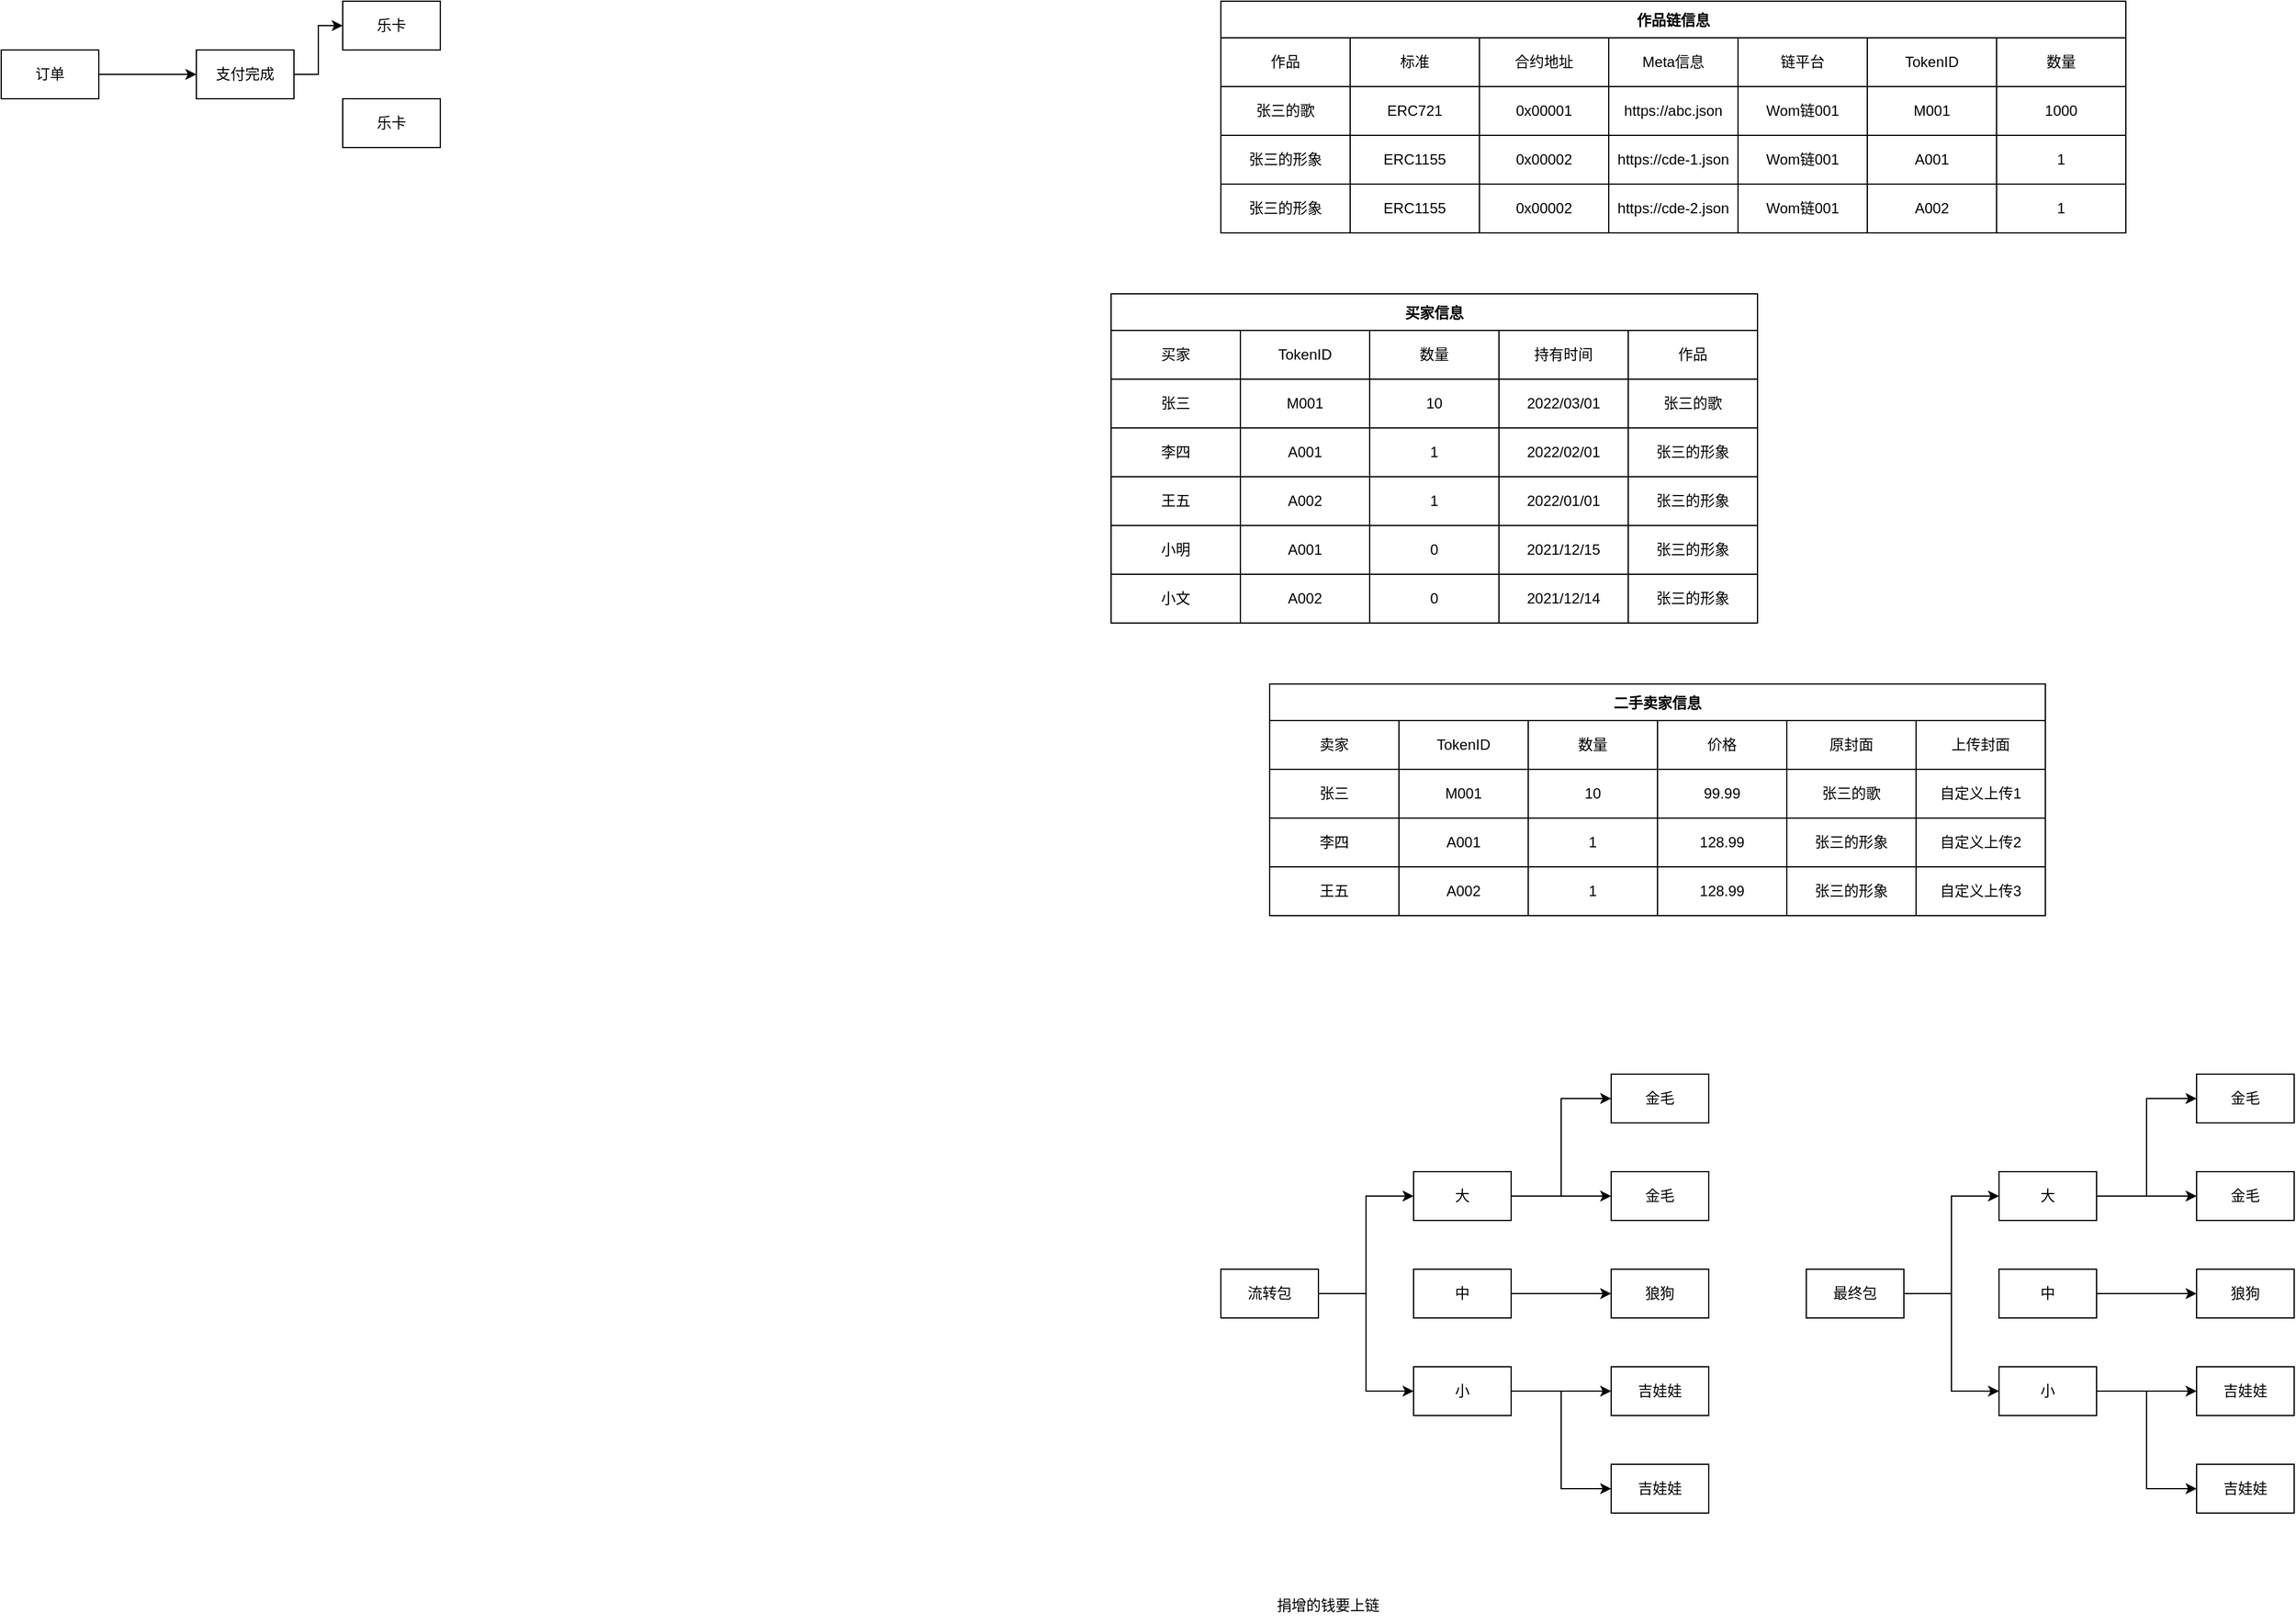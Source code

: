 <mxfile version="18.2.0" type="github">
  <diagram id="IhSgiC-EaO-bpMqk408K" name="Page-1">
    <mxGraphModel dx="3026" dy="1116" grid="1" gridSize="10" guides="1" tooltips="1" connect="1" arrows="1" fold="1" page="0" pageScale="1" pageWidth="827" pageHeight="1169" math="0" shadow="0">
      <root>
        <mxCell id="0" />
        <mxCell id="1" parent="0" />
        <mxCell id="Vv4WrIztTl1SW7AeAIIx-14" value="作品链信息" style="shape=table;startSize=30;container=1;collapsible=0;childLayout=tableLayout;fontStyle=1;align=center;" parent="1" vertex="1">
          <mxGeometry x="-320" y="-200" width="742" height="190" as="geometry" />
        </mxCell>
        <mxCell id="Vv4WrIztTl1SW7AeAIIx-35" style="shape=tableRow;horizontal=0;startSize=0;swimlaneHead=0;swimlaneBody=0;top=0;left=0;bottom=0;right=0;collapsible=0;dropTarget=0;fillColor=none;points=[[0,0.5],[1,0.5]];portConstraint=eastwest;" parent="Vv4WrIztTl1SW7AeAIIx-14" vertex="1">
          <mxGeometry y="30" width="742" height="40" as="geometry" />
        </mxCell>
        <mxCell id="Vv4WrIztTl1SW7AeAIIx-36" value="作品" style="shape=partialRectangle;html=1;whiteSpace=wrap;connectable=0;fillColor=none;top=0;left=0;bottom=0;right=0;overflow=hidden;" parent="Vv4WrIztTl1SW7AeAIIx-35" vertex="1">
          <mxGeometry width="106" height="40" as="geometry">
            <mxRectangle width="106" height="40" as="alternateBounds" />
          </mxGeometry>
        </mxCell>
        <mxCell id="Vv4WrIztTl1SW7AeAIIx-37" value="标准" style="shape=partialRectangle;html=1;whiteSpace=wrap;connectable=0;fillColor=none;top=0;left=0;bottom=0;right=0;overflow=hidden;" parent="Vv4WrIztTl1SW7AeAIIx-35" vertex="1">
          <mxGeometry x="106" width="106" height="40" as="geometry">
            <mxRectangle width="106" height="40" as="alternateBounds" />
          </mxGeometry>
        </mxCell>
        <mxCell id="Vv4WrIztTl1SW7AeAIIx-38" value="合约地址" style="shape=partialRectangle;html=1;whiteSpace=wrap;connectable=0;fillColor=none;top=0;left=0;bottom=0;right=0;overflow=hidden;" parent="Vv4WrIztTl1SW7AeAIIx-35" vertex="1">
          <mxGeometry x="212" width="106" height="40" as="geometry">
            <mxRectangle width="106" height="40" as="alternateBounds" />
          </mxGeometry>
        </mxCell>
        <mxCell id="Vv4WrIztTl1SW7AeAIIx-39" value="Meta信息" style="shape=partialRectangle;html=1;whiteSpace=wrap;connectable=0;fillColor=none;top=0;left=0;bottom=0;right=0;overflow=hidden;" parent="Vv4WrIztTl1SW7AeAIIx-35" vertex="1">
          <mxGeometry x="318" width="106" height="40" as="geometry">
            <mxRectangle width="106" height="40" as="alternateBounds" />
          </mxGeometry>
        </mxCell>
        <mxCell id="Vv4WrIztTl1SW7AeAIIx-43" value="链平台" style="shape=partialRectangle;html=1;whiteSpace=wrap;connectable=0;fillColor=none;top=0;left=0;bottom=0;right=0;overflow=hidden;" parent="Vv4WrIztTl1SW7AeAIIx-35" vertex="1">
          <mxGeometry x="424" width="106" height="40" as="geometry">
            <mxRectangle width="106" height="40" as="alternateBounds" />
          </mxGeometry>
        </mxCell>
        <mxCell id="Vv4WrIztTl1SW7AeAIIx-51" value="TokenID" style="shape=partialRectangle;html=1;whiteSpace=wrap;connectable=0;fillColor=none;top=0;left=0;bottom=0;right=0;overflow=hidden;" parent="Vv4WrIztTl1SW7AeAIIx-35" vertex="1">
          <mxGeometry x="530" width="106" height="40" as="geometry">
            <mxRectangle width="106" height="40" as="alternateBounds" />
          </mxGeometry>
        </mxCell>
        <mxCell id="Vv4WrIztTl1SW7AeAIIx-84" value="数量" style="shape=partialRectangle;html=1;whiteSpace=wrap;connectable=0;fillColor=none;top=0;left=0;bottom=0;right=0;overflow=hidden;" parent="Vv4WrIztTl1SW7AeAIIx-35" vertex="1">
          <mxGeometry x="636" width="106" height="40" as="geometry">
            <mxRectangle width="106" height="40" as="alternateBounds" />
          </mxGeometry>
        </mxCell>
        <mxCell id="Vv4WrIztTl1SW7AeAIIx-15" value="" style="shape=tableRow;horizontal=0;startSize=0;swimlaneHead=0;swimlaneBody=0;top=0;left=0;bottom=0;right=0;collapsible=0;dropTarget=0;fillColor=none;points=[[0,0.5],[1,0.5]];portConstraint=eastwest;" parent="Vv4WrIztTl1SW7AeAIIx-14" vertex="1">
          <mxGeometry y="70" width="742" height="40" as="geometry" />
        </mxCell>
        <mxCell id="Vv4WrIztTl1SW7AeAIIx-16" value="张三的歌" style="shape=partialRectangle;html=1;whiteSpace=wrap;connectable=0;fillColor=none;top=0;left=0;bottom=0;right=0;overflow=hidden;" parent="Vv4WrIztTl1SW7AeAIIx-15" vertex="1">
          <mxGeometry width="106" height="40" as="geometry">
            <mxRectangle width="106" height="40" as="alternateBounds" />
          </mxGeometry>
        </mxCell>
        <mxCell id="Vv4WrIztTl1SW7AeAIIx-17" value="ERC721" style="shape=partialRectangle;html=1;whiteSpace=wrap;connectable=0;fillColor=none;top=0;left=0;bottom=0;right=0;overflow=hidden;" parent="Vv4WrIztTl1SW7AeAIIx-15" vertex="1">
          <mxGeometry x="106" width="106" height="40" as="geometry">
            <mxRectangle width="106" height="40" as="alternateBounds" />
          </mxGeometry>
        </mxCell>
        <mxCell id="Vv4WrIztTl1SW7AeAIIx-18" value="0x00001" style="shape=partialRectangle;html=1;whiteSpace=wrap;connectable=0;fillColor=none;top=0;left=0;bottom=0;right=0;overflow=hidden;" parent="Vv4WrIztTl1SW7AeAIIx-15" vertex="1">
          <mxGeometry x="212" width="106" height="40" as="geometry">
            <mxRectangle width="106" height="40" as="alternateBounds" />
          </mxGeometry>
        </mxCell>
        <mxCell id="Vv4WrIztTl1SW7AeAIIx-40" value="https://abc.json" style="shape=partialRectangle;html=1;whiteSpace=wrap;connectable=0;fillColor=none;top=0;left=0;bottom=0;right=0;overflow=hidden;" parent="Vv4WrIztTl1SW7AeAIIx-15" vertex="1">
          <mxGeometry x="318" width="106" height="40" as="geometry">
            <mxRectangle width="106" height="40" as="alternateBounds" />
          </mxGeometry>
        </mxCell>
        <mxCell id="Vv4WrIztTl1SW7AeAIIx-44" value="Wom链001" style="shape=partialRectangle;html=1;whiteSpace=wrap;connectable=0;fillColor=none;top=0;left=0;bottom=0;right=0;overflow=hidden;" parent="Vv4WrIztTl1SW7AeAIIx-15" vertex="1">
          <mxGeometry x="424" width="106" height="40" as="geometry">
            <mxRectangle width="106" height="40" as="alternateBounds" />
          </mxGeometry>
        </mxCell>
        <mxCell id="Vv4WrIztTl1SW7AeAIIx-52" value="M001" style="shape=partialRectangle;html=1;whiteSpace=wrap;connectable=0;fillColor=none;top=0;left=0;bottom=0;right=0;overflow=hidden;" parent="Vv4WrIztTl1SW7AeAIIx-15" vertex="1">
          <mxGeometry x="530" width="106" height="40" as="geometry">
            <mxRectangle width="106" height="40" as="alternateBounds" />
          </mxGeometry>
        </mxCell>
        <mxCell id="Vv4WrIztTl1SW7AeAIIx-85" value="1000" style="shape=partialRectangle;html=1;whiteSpace=wrap;connectable=0;fillColor=none;top=0;left=0;bottom=0;right=0;overflow=hidden;" parent="Vv4WrIztTl1SW7AeAIIx-15" vertex="1">
          <mxGeometry x="636" width="106" height="40" as="geometry">
            <mxRectangle width="106" height="40" as="alternateBounds" />
          </mxGeometry>
        </mxCell>
        <mxCell id="Vv4WrIztTl1SW7AeAIIx-19" value="" style="shape=tableRow;horizontal=0;startSize=0;swimlaneHead=0;swimlaneBody=0;top=0;left=0;bottom=0;right=0;collapsible=0;dropTarget=0;fillColor=none;points=[[0,0.5],[1,0.5]];portConstraint=eastwest;" parent="Vv4WrIztTl1SW7AeAIIx-14" vertex="1">
          <mxGeometry y="110" width="742" height="40" as="geometry" />
        </mxCell>
        <mxCell id="Vv4WrIztTl1SW7AeAIIx-20" value="张三的形象" style="shape=partialRectangle;html=1;whiteSpace=wrap;connectable=0;fillColor=none;top=0;left=0;bottom=0;right=0;overflow=hidden;" parent="Vv4WrIztTl1SW7AeAIIx-19" vertex="1">
          <mxGeometry width="106" height="40" as="geometry">
            <mxRectangle width="106" height="40" as="alternateBounds" />
          </mxGeometry>
        </mxCell>
        <mxCell id="Vv4WrIztTl1SW7AeAIIx-21" value="ERC1155" style="shape=partialRectangle;html=1;whiteSpace=wrap;connectable=0;fillColor=none;top=0;left=0;bottom=0;right=0;overflow=hidden;" parent="Vv4WrIztTl1SW7AeAIIx-19" vertex="1">
          <mxGeometry x="106" width="106" height="40" as="geometry">
            <mxRectangle width="106" height="40" as="alternateBounds" />
          </mxGeometry>
        </mxCell>
        <mxCell id="Vv4WrIztTl1SW7AeAIIx-22" value="0x00002" style="shape=partialRectangle;html=1;whiteSpace=wrap;connectable=0;fillColor=none;top=0;left=0;bottom=0;right=0;overflow=hidden;" parent="Vv4WrIztTl1SW7AeAIIx-19" vertex="1">
          <mxGeometry x="212" width="106" height="40" as="geometry">
            <mxRectangle width="106" height="40" as="alternateBounds" />
          </mxGeometry>
        </mxCell>
        <mxCell id="Vv4WrIztTl1SW7AeAIIx-41" value="https://cde-1.json" style="shape=partialRectangle;html=1;whiteSpace=wrap;connectable=0;fillColor=none;top=0;left=0;bottom=0;right=0;overflow=hidden;" parent="Vv4WrIztTl1SW7AeAIIx-19" vertex="1">
          <mxGeometry x="318" width="106" height="40" as="geometry">
            <mxRectangle width="106" height="40" as="alternateBounds" />
          </mxGeometry>
        </mxCell>
        <mxCell id="Vv4WrIztTl1SW7AeAIIx-45" value="&lt;span style=&quot;&quot;&gt;Wom链001&lt;/span&gt;" style="shape=partialRectangle;html=1;whiteSpace=wrap;connectable=0;fillColor=none;top=0;left=0;bottom=0;right=0;overflow=hidden;" parent="Vv4WrIztTl1SW7AeAIIx-19" vertex="1">
          <mxGeometry x="424" width="106" height="40" as="geometry">
            <mxRectangle width="106" height="40" as="alternateBounds" />
          </mxGeometry>
        </mxCell>
        <mxCell id="Vv4WrIztTl1SW7AeAIIx-53" value="A001" style="shape=partialRectangle;html=1;whiteSpace=wrap;connectable=0;fillColor=none;top=0;left=0;bottom=0;right=0;overflow=hidden;" parent="Vv4WrIztTl1SW7AeAIIx-19" vertex="1">
          <mxGeometry x="530" width="106" height="40" as="geometry">
            <mxRectangle width="106" height="40" as="alternateBounds" />
          </mxGeometry>
        </mxCell>
        <mxCell id="Vv4WrIztTl1SW7AeAIIx-86" value="1" style="shape=partialRectangle;html=1;whiteSpace=wrap;connectable=0;fillColor=none;top=0;left=0;bottom=0;right=0;overflow=hidden;" parent="Vv4WrIztTl1SW7AeAIIx-19" vertex="1">
          <mxGeometry x="636" width="106" height="40" as="geometry">
            <mxRectangle width="106" height="40" as="alternateBounds" />
          </mxGeometry>
        </mxCell>
        <mxCell id="Vv4WrIztTl1SW7AeAIIx-23" value="" style="shape=tableRow;horizontal=0;startSize=0;swimlaneHead=0;swimlaneBody=0;top=0;left=0;bottom=0;right=0;collapsible=0;dropTarget=0;fillColor=none;points=[[0,0.5],[1,0.5]];portConstraint=eastwest;" parent="Vv4WrIztTl1SW7AeAIIx-14" vertex="1">
          <mxGeometry y="150" width="742" height="40" as="geometry" />
        </mxCell>
        <mxCell id="Vv4WrIztTl1SW7AeAIIx-24" value="&lt;span style=&quot;&quot;&gt;张三的形象&lt;/span&gt;" style="shape=partialRectangle;html=1;whiteSpace=wrap;connectable=0;fillColor=none;top=0;left=0;bottom=0;right=0;overflow=hidden;" parent="Vv4WrIztTl1SW7AeAIIx-23" vertex="1">
          <mxGeometry width="106" height="40" as="geometry">
            <mxRectangle width="106" height="40" as="alternateBounds" />
          </mxGeometry>
        </mxCell>
        <mxCell id="Vv4WrIztTl1SW7AeAIIx-25" value="&lt;span style=&quot;&quot;&gt;ERC1155&lt;/span&gt;" style="shape=partialRectangle;html=1;whiteSpace=wrap;connectable=0;fillColor=none;top=0;left=0;bottom=0;right=0;overflow=hidden;" parent="Vv4WrIztTl1SW7AeAIIx-23" vertex="1">
          <mxGeometry x="106" width="106" height="40" as="geometry">
            <mxRectangle width="106" height="40" as="alternateBounds" />
          </mxGeometry>
        </mxCell>
        <mxCell id="Vv4WrIztTl1SW7AeAIIx-26" value="&lt;span style=&quot;&quot;&gt;0x00002&lt;/span&gt;" style="shape=partialRectangle;html=1;whiteSpace=wrap;connectable=0;fillColor=none;top=0;left=0;bottom=0;right=0;overflow=hidden;" parent="Vv4WrIztTl1SW7AeAIIx-23" vertex="1">
          <mxGeometry x="212" width="106" height="40" as="geometry">
            <mxRectangle width="106" height="40" as="alternateBounds" />
          </mxGeometry>
        </mxCell>
        <mxCell id="Vv4WrIztTl1SW7AeAIIx-42" value="&lt;span style=&quot;&quot;&gt;https://cde-2.json&lt;/span&gt;" style="shape=partialRectangle;html=1;whiteSpace=wrap;connectable=0;fillColor=none;top=0;left=0;bottom=0;right=0;overflow=hidden;" parent="Vv4WrIztTl1SW7AeAIIx-23" vertex="1">
          <mxGeometry x="318" width="106" height="40" as="geometry">
            <mxRectangle width="106" height="40" as="alternateBounds" />
          </mxGeometry>
        </mxCell>
        <mxCell id="Vv4WrIztTl1SW7AeAIIx-46" value="&lt;span style=&quot;&quot;&gt;Wom链001&lt;/span&gt;" style="shape=partialRectangle;html=1;whiteSpace=wrap;connectable=0;fillColor=none;top=0;left=0;bottom=0;right=0;overflow=hidden;" parent="Vv4WrIztTl1SW7AeAIIx-23" vertex="1">
          <mxGeometry x="424" width="106" height="40" as="geometry">
            <mxRectangle width="106" height="40" as="alternateBounds" />
          </mxGeometry>
        </mxCell>
        <mxCell id="Vv4WrIztTl1SW7AeAIIx-54" value="A002" style="shape=partialRectangle;html=1;whiteSpace=wrap;connectable=0;fillColor=none;top=0;left=0;bottom=0;right=0;overflow=hidden;" parent="Vv4WrIztTl1SW7AeAIIx-23" vertex="1">
          <mxGeometry x="530" width="106" height="40" as="geometry">
            <mxRectangle width="106" height="40" as="alternateBounds" />
          </mxGeometry>
        </mxCell>
        <mxCell id="Vv4WrIztTl1SW7AeAIIx-87" value="1" style="shape=partialRectangle;html=1;whiteSpace=wrap;connectable=0;fillColor=none;top=0;left=0;bottom=0;right=0;overflow=hidden;" parent="Vv4WrIztTl1SW7AeAIIx-23" vertex="1">
          <mxGeometry x="636" width="106" height="40" as="geometry">
            <mxRectangle width="106" height="40" as="alternateBounds" />
          </mxGeometry>
        </mxCell>
        <mxCell id="Vv4WrIztTl1SW7AeAIIx-55" value="买家信息" style="shape=table;startSize=30;container=1;collapsible=0;childLayout=tableLayout;fontStyle=1;align=center;" parent="1" vertex="1">
          <mxGeometry x="-410" y="40" width="530" height="270" as="geometry" />
        </mxCell>
        <mxCell id="Vv4WrIztTl1SW7AeAIIx-56" style="shape=tableRow;horizontal=0;startSize=0;swimlaneHead=0;swimlaneBody=0;top=0;left=0;bottom=0;right=0;collapsible=0;dropTarget=0;fillColor=none;points=[[0,0.5],[1,0.5]];portConstraint=eastwest;" parent="Vv4WrIztTl1SW7AeAIIx-55" vertex="1">
          <mxGeometry y="30" width="530" height="40" as="geometry" />
        </mxCell>
        <mxCell id="Vv4WrIztTl1SW7AeAIIx-57" value="买家" style="shape=partialRectangle;html=1;whiteSpace=wrap;connectable=0;fillColor=none;top=0;left=0;bottom=0;right=0;overflow=hidden;" parent="Vv4WrIztTl1SW7AeAIIx-56" vertex="1">
          <mxGeometry width="106" height="40" as="geometry">
            <mxRectangle width="106" height="40" as="alternateBounds" />
          </mxGeometry>
        </mxCell>
        <mxCell id="Vv4WrIztTl1SW7AeAIIx-58" value="TokenID" style="shape=partialRectangle;html=1;whiteSpace=wrap;connectable=0;fillColor=none;top=0;left=0;bottom=0;right=0;overflow=hidden;" parent="Vv4WrIztTl1SW7AeAIIx-56" vertex="1">
          <mxGeometry x="106" width="106" height="40" as="geometry">
            <mxRectangle width="106" height="40" as="alternateBounds" />
          </mxGeometry>
        </mxCell>
        <mxCell id="Vv4WrIztTl1SW7AeAIIx-59" value="数量" style="shape=partialRectangle;html=1;whiteSpace=wrap;connectable=0;fillColor=none;top=0;left=0;bottom=0;right=0;overflow=hidden;" parent="Vv4WrIztTl1SW7AeAIIx-56" vertex="1">
          <mxGeometry x="212" width="106" height="40" as="geometry">
            <mxRectangle width="106" height="40" as="alternateBounds" />
          </mxGeometry>
        </mxCell>
        <mxCell id="Vv4WrIztTl1SW7AeAIIx-60" value="持有时间" style="shape=partialRectangle;html=1;whiteSpace=wrap;connectable=0;fillColor=none;top=0;left=0;bottom=0;right=0;overflow=hidden;" parent="Vv4WrIztTl1SW7AeAIIx-56" vertex="1">
          <mxGeometry x="318" width="106" height="40" as="geometry">
            <mxRectangle width="106" height="40" as="alternateBounds" />
          </mxGeometry>
        </mxCell>
        <mxCell id="Vv4WrIztTl1SW7AeAIIx-61" value="作品" style="shape=partialRectangle;html=1;whiteSpace=wrap;connectable=0;fillColor=none;top=0;left=0;bottom=0;right=0;overflow=hidden;" parent="Vv4WrIztTl1SW7AeAIIx-56" vertex="1">
          <mxGeometry x="424" width="106" height="40" as="geometry">
            <mxRectangle width="106" height="40" as="alternateBounds" />
          </mxGeometry>
        </mxCell>
        <mxCell id="Vv4WrIztTl1SW7AeAIIx-63" value="" style="shape=tableRow;horizontal=0;startSize=0;swimlaneHead=0;swimlaneBody=0;top=0;left=0;bottom=0;right=0;collapsible=0;dropTarget=0;fillColor=none;points=[[0,0.5],[1,0.5]];portConstraint=eastwest;" parent="Vv4WrIztTl1SW7AeAIIx-55" vertex="1">
          <mxGeometry y="70" width="530" height="40" as="geometry" />
        </mxCell>
        <mxCell id="Vv4WrIztTl1SW7AeAIIx-64" value="张三" style="shape=partialRectangle;html=1;whiteSpace=wrap;connectable=0;fillColor=none;top=0;left=0;bottom=0;right=0;overflow=hidden;" parent="Vv4WrIztTl1SW7AeAIIx-63" vertex="1">
          <mxGeometry width="106" height="40" as="geometry">
            <mxRectangle width="106" height="40" as="alternateBounds" />
          </mxGeometry>
        </mxCell>
        <mxCell id="Vv4WrIztTl1SW7AeAIIx-65" value="M001" style="shape=partialRectangle;html=1;whiteSpace=wrap;connectable=0;fillColor=none;top=0;left=0;bottom=0;right=0;overflow=hidden;" parent="Vv4WrIztTl1SW7AeAIIx-63" vertex="1">
          <mxGeometry x="106" width="106" height="40" as="geometry">
            <mxRectangle width="106" height="40" as="alternateBounds" />
          </mxGeometry>
        </mxCell>
        <mxCell id="Vv4WrIztTl1SW7AeAIIx-66" value="10" style="shape=partialRectangle;html=1;whiteSpace=wrap;connectable=0;fillColor=none;top=0;left=0;bottom=0;right=0;overflow=hidden;" parent="Vv4WrIztTl1SW7AeAIIx-63" vertex="1">
          <mxGeometry x="212" width="106" height="40" as="geometry">
            <mxRectangle width="106" height="40" as="alternateBounds" />
          </mxGeometry>
        </mxCell>
        <mxCell id="Vv4WrIztTl1SW7AeAIIx-67" value="2022/03/01" style="shape=partialRectangle;html=1;whiteSpace=wrap;connectable=0;fillColor=none;top=0;left=0;bottom=0;right=0;overflow=hidden;" parent="Vv4WrIztTl1SW7AeAIIx-63" vertex="1">
          <mxGeometry x="318" width="106" height="40" as="geometry">
            <mxRectangle width="106" height="40" as="alternateBounds" />
          </mxGeometry>
        </mxCell>
        <mxCell id="Vv4WrIztTl1SW7AeAIIx-68" value="张三的歌" style="shape=partialRectangle;html=1;whiteSpace=wrap;connectable=0;fillColor=none;top=0;left=0;bottom=0;right=0;overflow=hidden;" parent="Vv4WrIztTl1SW7AeAIIx-63" vertex="1">
          <mxGeometry x="424" width="106" height="40" as="geometry">
            <mxRectangle width="106" height="40" as="alternateBounds" />
          </mxGeometry>
        </mxCell>
        <mxCell id="Vv4WrIztTl1SW7AeAIIx-70" value="" style="shape=tableRow;horizontal=0;startSize=0;swimlaneHead=0;swimlaneBody=0;top=0;left=0;bottom=0;right=0;collapsible=0;dropTarget=0;fillColor=none;points=[[0,0.5],[1,0.5]];portConstraint=eastwest;" parent="Vv4WrIztTl1SW7AeAIIx-55" vertex="1">
          <mxGeometry y="110" width="530" height="40" as="geometry" />
        </mxCell>
        <mxCell id="Vv4WrIztTl1SW7AeAIIx-71" value="李四" style="shape=partialRectangle;html=1;whiteSpace=wrap;connectable=0;fillColor=none;top=0;left=0;bottom=0;right=0;overflow=hidden;" parent="Vv4WrIztTl1SW7AeAIIx-70" vertex="1">
          <mxGeometry width="106" height="40" as="geometry">
            <mxRectangle width="106" height="40" as="alternateBounds" />
          </mxGeometry>
        </mxCell>
        <mxCell id="Vv4WrIztTl1SW7AeAIIx-72" value="A001" style="shape=partialRectangle;html=1;whiteSpace=wrap;connectable=0;fillColor=none;top=0;left=0;bottom=0;right=0;overflow=hidden;" parent="Vv4WrIztTl1SW7AeAIIx-70" vertex="1">
          <mxGeometry x="106" width="106" height="40" as="geometry">
            <mxRectangle width="106" height="40" as="alternateBounds" />
          </mxGeometry>
        </mxCell>
        <mxCell id="Vv4WrIztTl1SW7AeAIIx-73" value="1" style="shape=partialRectangle;html=1;whiteSpace=wrap;connectable=0;fillColor=none;top=0;left=0;bottom=0;right=0;overflow=hidden;" parent="Vv4WrIztTl1SW7AeAIIx-70" vertex="1">
          <mxGeometry x="212" width="106" height="40" as="geometry">
            <mxRectangle width="106" height="40" as="alternateBounds" />
          </mxGeometry>
        </mxCell>
        <mxCell id="Vv4WrIztTl1SW7AeAIIx-74" value="2022/02/01" style="shape=partialRectangle;html=1;whiteSpace=wrap;connectable=0;fillColor=none;top=0;left=0;bottom=0;right=0;overflow=hidden;" parent="Vv4WrIztTl1SW7AeAIIx-70" vertex="1">
          <mxGeometry x="318" width="106" height="40" as="geometry">
            <mxRectangle width="106" height="40" as="alternateBounds" />
          </mxGeometry>
        </mxCell>
        <mxCell id="Vv4WrIztTl1SW7AeAIIx-75" value="张三的形象" style="shape=partialRectangle;html=1;whiteSpace=wrap;connectable=0;fillColor=none;top=0;left=0;bottom=0;right=0;overflow=hidden;" parent="Vv4WrIztTl1SW7AeAIIx-70" vertex="1">
          <mxGeometry x="424" width="106" height="40" as="geometry">
            <mxRectangle width="106" height="40" as="alternateBounds" />
          </mxGeometry>
        </mxCell>
        <mxCell id="Vv4WrIztTl1SW7AeAIIx-77" value="" style="shape=tableRow;horizontal=0;startSize=0;swimlaneHead=0;swimlaneBody=0;top=0;left=0;bottom=0;right=0;collapsible=0;dropTarget=0;fillColor=none;points=[[0,0.5],[1,0.5]];portConstraint=eastwest;" parent="Vv4WrIztTl1SW7AeAIIx-55" vertex="1">
          <mxGeometry y="150" width="530" height="40" as="geometry" />
        </mxCell>
        <mxCell id="Vv4WrIztTl1SW7AeAIIx-78" value="&lt;span style=&quot;&quot;&gt;王五&lt;/span&gt;" style="shape=partialRectangle;html=1;whiteSpace=wrap;connectable=0;fillColor=none;top=0;left=0;bottom=0;right=0;overflow=hidden;" parent="Vv4WrIztTl1SW7AeAIIx-77" vertex="1">
          <mxGeometry width="106" height="40" as="geometry">
            <mxRectangle width="106" height="40" as="alternateBounds" />
          </mxGeometry>
        </mxCell>
        <mxCell id="Vv4WrIztTl1SW7AeAIIx-79" value="A002" style="shape=partialRectangle;html=1;whiteSpace=wrap;connectable=0;fillColor=none;top=0;left=0;bottom=0;right=0;overflow=hidden;" parent="Vv4WrIztTl1SW7AeAIIx-77" vertex="1">
          <mxGeometry x="106" width="106" height="40" as="geometry">
            <mxRectangle width="106" height="40" as="alternateBounds" />
          </mxGeometry>
        </mxCell>
        <mxCell id="Vv4WrIztTl1SW7AeAIIx-80" value="&lt;span style=&quot;&quot;&gt;1&lt;/span&gt;" style="shape=partialRectangle;html=1;whiteSpace=wrap;connectable=0;fillColor=none;top=0;left=0;bottom=0;right=0;overflow=hidden;" parent="Vv4WrIztTl1SW7AeAIIx-77" vertex="1">
          <mxGeometry x="212" width="106" height="40" as="geometry">
            <mxRectangle width="106" height="40" as="alternateBounds" />
          </mxGeometry>
        </mxCell>
        <mxCell id="Vv4WrIztTl1SW7AeAIIx-81" value="2022/01/01" style="shape=partialRectangle;html=1;whiteSpace=wrap;connectable=0;fillColor=none;top=0;left=0;bottom=0;right=0;overflow=hidden;" parent="Vv4WrIztTl1SW7AeAIIx-77" vertex="1">
          <mxGeometry x="318" width="106" height="40" as="geometry">
            <mxRectangle width="106" height="40" as="alternateBounds" />
          </mxGeometry>
        </mxCell>
        <mxCell id="Vv4WrIztTl1SW7AeAIIx-82" value="张三的形象" style="shape=partialRectangle;html=1;whiteSpace=wrap;connectable=0;fillColor=none;top=0;left=0;bottom=0;right=0;overflow=hidden;" parent="Vv4WrIztTl1SW7AeAIIx-77" vertex="1">
          <mxGeometry x="424" width="106" height="40" as="geometry">
            <mxRectangle width="106" height="40" as="alternateBounds" />
          </mxGeometry>
        </mxCell>
        <mxCell id="Vv4WrIztTl1SW7AeAIIx-88" style="shape=tableRow;horizontal=0;startSize=0;swimlaneHead=0;swimlaneBody=0;top=0;left=0;bottom=0;right=0;collapsible=0;dropTarget=0;fillColor=none;points=[[0,0.5],[1,0.5]];portConstraint=eastwest;" parent="Vv4WrIztTl1SW7AeAIIx-55" vertex="1">
          <mxGeometry y="190" width="530" height="40" as="geometry" />
        </mxCell>
        <mxCell id="Vv4WrIztTl1SW7AeAIIx-89" value="小明" style="shape=partialRectangle;html=1;whiteSpace=wrap;connectable=0;fillColor=none;top=0;left=0;bottom=0;right=0;overflow=hidden;" parent="Vv4WrIztTl1SW7AeAIIx-88" vertex="1">
          <mxGeometry width="106" height="40" as="geometry">
            <mxRectangle width="106" height="40" as="alternateBounds" />
          </mxGeometry>
        </mxCell>
        <mxCell id="Vv4WrIztTl1SW7AeAIIx-90" value="A001" style="shape=partialRectangle;html=1;whiteSpace=wrap;connectable=0;fillColor=none;top=0;left=0;bottom=0;right=0;overflow=hidden;" parent="Vv4WrIztTl1SW7AeAIIx-88" vertex="1">
          <mxGeometry x="106" width="106" height="40" as="geometry">
            <mxRectangle width="106" height="40" as="alternateBounds" />
          </mxGeometry>
        </mxCell>
        <mxCell id="Vv4WrIztTl1SW7AeAIIx-91" value="0" style="shape=partialRectangle;html=1;whiteSpace=wrap;connectable=0;fillColor=none;top=0;left=0;bottom=0;right=0;overflow=hidden;" parent="Vv4WrIztTl1SW7AeAIIx-88" vertex="1">
          <mxGeometry x="212" width="106" height="40" as="geometry">
            <mxRectangle width="106" height="40" as="alternateBounds" />
          </mxGeometry>
        </mxCell>
        <mxCell id="Vv4WrIztTl1SW7AeAIIx-92" value="&lt;span style=&quot;&quot;&gt;2021/12/15&lt;/span&gt;" style="shape=partialRectangle;html=1;whiteSpace=wrap;connectable=0;fillColor=none;top=0;left=0;bottom=0;right=0;overflow=hidden;" parent="Vv4WrIztTl1SW7AeAIIx-88" vertex="1">
          <mxGeometry x="318" width="106" height="40" as="geometry">
            <mxRectangle width="106" height="40" as="alternateBounds" />
          </mxGeometry>
        </mxCell>
        <mxCell id="Vv4WrIztTl1SW7AeAIIx-93" value="&lt;span style=&quot;&quot;&gt;张三的形象&lt;/span&gt;" style="shape=partialRectangle;html=1;whiteSpace=wrap;connectable=0;fillColor=none;top=0;left=0;bottom=0;right=0;overflow=hidden;" parent="Vv4WrIztTl1SW7AeAIIx-88" vertex="1">
          <mxGeometry x="424" width="106" height="40" as="geometry">
            <mxRectangle width="106" height="40" as="alternateBounds" />
          </mxGeometry>
        </mxCell>
        <mxCell id="Vv4WrIztTl1SW7AeAIIx-95" style="shape=tableRow;horizontal=0;startSize=0;swimlaneHead=0;swimlaneBody=0;top=0;left=0;bottom=0;right=0;collapsible=0;dropTarget=0;fillColor=none;points=[[0,0.5],[1,0.5]];portConstraint=eastwest;" parent="Vv4WrIztTl1SW7AeAIIx-55" vertex="1">
          <mxGeometry y="230" width="530" height="40" as="geometry" />
        </mxCell>
        <mxCell id="Vv4WrIztTl1SW7AeAIIx-96" value="小文" style="shape=partialRectangle;html=1;whiteSpace=wrap;connectable=0;fillColor=none;top=0;left=0;bottom=0;right=0;overflow=hidden;" parent="Vv4WrIztTl1SW7AeAIIx-95" vertex="1">
          <mxGeometry width="106" height="40" as="geometry">
            <mxRectangle width="106" height="40" as="alternateBounds" />
          </mxGeometry>
        </mxCell>
        <mxCell id="Vv4WrIztTl1SW7AeAIIx-97" value="&lt;span style=&quot;&quot;&gt;A002&lt;/span&gt;" style="shape=partialRectangle;html=1;whiteSpace=wrap;connectable=0;fillColor=none;top=0;left=0;bottom=0;right=0;overflow=hidden;" parent="Vv4WrIztTl1SW7AeAIIx-95" vertex="1">
          <mxGeometry x="106" width="106" height="40" as="geometry">
            <mxRectangle width="106" height="40" as="alternateBounds" />
          </mxGeometry>
        </mxCell>
        <mxCell id="Vv4WrIztTl1SW7AeAIIx-98" value="0" style="shape=partialRectangle;html=1;whiteSpace=wrap;connectable=0;fillColor=none;top=0;left=0;bottom=0;right=0;overflow=hidden;" parent="Vv4WrIztTl1SW7AeAIIx-95" vertex="1">
          <mxGeometry x="212" width="106" height="40" as="geometry">
            <mxRectangle width="106" height="40" as="alternateBounds" />
          </mxGeometry>
        </mxCell>
        <mxCell id="Vv4WrIztTl1SW7AeAIIx-99" value="&lt;span style=&quot;&quot;&gt;2021/12/14&lt;/span&gt;" style="shape=partialRectangle;html=1;whiteSpace=wrap;connectable=0;fillColor=none;top=0;left=0;bottom=0;right=0;overflow=hidden;" parent="Vv4WrIztTl1SW7AeAIIx-95" vertex="1">
          <mxGeometry x="318" width="106" height="40" as="geometry">
            <mxRectangle width="106" height="40" as="alternateBounds" />
          </mxGeometry>
        </mxCell>
        <mxCell id="Vv4WrIztTl1SW7AeAIIx-100" value="&lt;span style=&quot;&quot;&gt;张三的形象&lt;/span&gt;" style="shape=partialRectangle;html=1;whiteSpace=wrap;connectable=0;fillColor=none;top=0;left=0;bottom=0;right=0;overflow=hidden;" parent="Vv4WrIztTl1SW7AeAIIx-95" vertex="1">
          <mxGeometry x="424" width="106" height="40" as="geometry">
            <mxRectangle width="106" height="40" as="alternateBounds" />
          </mxGeometry>
        </mxCell>
        <mxCell id="Vv4WrIztTl1SW7AeAIIx-114" value="二手卖家信息" style="shape=table;startSize=30;container=1;collapsible=0;childLayout=tableLayout;fontStyle=1;align=center;" parent="1" vertex="1">
          <mxGeometry x="-280" y="360" width="636" height="190" as="geometry" />
        </mxCell>
        <mxCell id="Vv4WrIztTl1SW7AeAIIx-115" style="shape=tableRow;horizontal=0;startSize=0;swimlaneHead=0;swimlaneBody=0;top=0;left=0;bottom=0;right=0;collapsible=0;dropTarget=0;fillColor=none;points=[[0,0.5],[1,0.5]];portConstraint=eastwest;" parent="Vv4WrIztTl1SW7AeAIIx-114" vertex="1">
          <mxGeometry y="30" width="636" height="40" as="geometry" />
        </mxCell>
        <mxCell id="Vv4WrIztTl1SW7AeAIIx-116" value="卖家" style="shape=partialRectangle;html=1;whiteSpace=wrap;connectable=0;fillColor=none;top=0;left=0;bottom=0;right=0;overflow=hidden;" parent="Vv4WrIztTl1SW7AeAIIx-115" vertex="1">
          <mxGeometry width="106" height="40" as="geometry">
            <mxRectangle width="106" height="40" as="alternateBounds" />
          </mxGeometry>
        </mxCell>
        <mxCell id="Vv4WrIztTl1SW7AeAIIx-117" value="TokenID" style="shape=partialRectangle;html=1;whiteSpace=wrap;connectable=0;fillColor=none;top=0;left=0;bottom=0;right=0;overflow=hidden;" parent="Vv4WrIztTl1SW7AeAIIx-115" vertex="1">
          <mxGeometry x="106" width="106" height="40" as="geometry">
            <mxRectangle width="106" height="40" as="alternateBounds" />
          </mxGeometry>
        </mxCell>
        <mxCell id="Vv4WrIztTl1SW7AeAIIx-118" value="数量" style="shape=partialRectangle;html=1;whiteSpace=wrap;connectable=0;fillColor=none;top=0;left=0;bottom=0;right=0;overflow=hidden;" parent="Vv4WrIztTl1SW7AeAIIx-115" vertex="1">
          <mxGeometry x="212" width="106" height="40" as="geometry">
            <mxRectangle width="106" height="40" as="alternateBounds" />
          </mxGeometry>
        </mxCell>
        <mxCell id="Vv4WrIztTl1SW7AeAIIx-119" value="价格" style="shape=partialRectangle;html=1;whiteSpace=wrap;connectable=0;fillColor=none;top=0;left=0;bottom=0;right=0;overflow=hidden;" parent="Vv4WrIztTl1SW7AeAIIx-115" vertex="1">
          <mxGeometry x="318" width="106" height="40" as="geometry">
            <mxRectangle width="106" height="40" as="alternateBounds" />
          </mxGeometry>
        </mxCell>
        <mxCell id="Vv4WrIztTl1SW7AeAIIx-120" value="原封面" style="shape=partialRectangle;html=1;whiteSpace=wrap;connectable=0;fillColor=none;top=0;left=0;bottom=0;right=0;overflow=hidden;" parent="Vv4WrIztTl1SW7AeAIIx-115" vertex="1">
          <mxGeometry x="424" width="106" height="40" as="geometry">
            <mxRectangle width="106" height="40" as="alternateBounds" />
          </mxGeometry>
        </mxCell>
        <mxCell id="Vv4WrIztTl1SW7AeAIIx-151" value="上传封面" style="shape=partialRectangle;html=1;whiteSpace=wrap;connectable=0;fillColor=none;top=0;left=0;bottom=0;right=0;overflow=hidden;" parent="Vv4WrIztTl1SW7AeAIIx-115" vertex="1">
          <mxGeometry x="530" width="106" height="40" as="geometry">
            <mxRectangle width="106" height="40" as="alternateBounds" />
          </mxGeometry>
        </mxCell>
        <mxCell id="Vv4WrIztTl1SW7AeAIIx-121" value="" style="shape=tableRow;horizontal=0;startSize=0;swimlaneHead=0;swimlaneBody=0;top=0;left=0;bottom=0;right=0;collapsible=0;dropTarget=0;fillColor=none;points=[[0,0.5],[1,0.5]];portConstraint=eastwest;" parent="Vv4WrIztTl1SW7AeAIIx-114" vertex="1">
          <mxGeometry y="70" width="636" height="40" as="geometry" />
        </mxCell>
        <mxCell id="Vv4WrIztTl1SW7AeAIIx-122" value="张三" style="shape=partialRectangle;html=1;whiteSpace=wrap;connectable=0;fillColor=none;top=0;left=0;bottom=0;right=0;overflow=hidden;" parent="Vv4WrIztTl1SW7AeAIIx-121" vertex="1">
          <mxGeometry width="106" height="40" as="geometry">
            <mxRectangle width="106" height="40" as="alternateBounds" />
          </mxGeometry>
        </mxCell>
        <mxCell id="Vv4WrIztTl1SW7AeAIIx-123" value="M001" style="shape=partialRectangle;html=1;whiteSpace=wrap;connectable=0;fillColor=none;top=0;left=0;bottom=0;right=0;overflow=hidden;" parent="Vv4WrIztTl1SW7AeAIIx-121" vertex="1">
          <mxGeometry x="106" width="106" height="40" as="geometry">
            <mxRectangle width="106" height="40" as="alternateBounds" />
          </mxGeometry>
        </mxCell>
        <mxCell id="Vv4WrIztTl1SW7AeAIIx-124" value="10" style="shape=partialRectangle;html=1;whiteSpace=wrap;connectable=0;fillColor=none;top=0;left=0;bottom=0;right=0;overflow=hidden;" parent="Vv4WrIztTl1SW7AeAIIx-121" vertex="1">
          <mxGeometry x="212" width="106" height="40" as="geometry">
            <mxRectangle width="106" height="40" as="alternateBounds" />
          </mxGeometry>
        </mxCell>
        <mxCell id="Vv4WrIztTl1SW7AeAIIx-125" value="99.99" style="shape=partialRectangle;html=1;whiteSpace=wrap;connectable=0;fillColor=none;top=0;left=0;bottom=0;right=0;overflow=hidden;" parent="Vv4WrIztTl1SW7AeAIIx-121" vertex="1">
          <mxGeometry x="318" width="106" height="40" as="geometry">
            <mxRectangle width="106" height="40" as="alternateBounds" />
          </mxGeometry>
        </mxCell>
        <mxCell id="Vv4WrIztTl1SW7AeAIIx-126" value="张三的歌" style="shape=partialRectangle;html=1;whiteSpace=wrap;connectable=0;fillColor=none;top=0;left=0;bottom=0;right=0;overflow=hidden;" parent="Vv4WrIztTl1SW7AeAIIx-121" vertex="1">
          <mxGeometry x="424" width="106" height="40" as="geometry">
            <mxRectangle width="106" height="40" as="alternateBounds" />
          </mxGeometry>
        </mxCell>
        <mxCell id="Vv4WrIztTl1SW7AeAIIx-152" value="自定义上传1" style="shape=partialRectangle;html=1;whiteSpace=wrap;connectable=0;fillColor=none;top=0;left=0;bottom=0;right=0;overflow=hidden;" parent="Vv4WrIztTl1SW7AeAIIx-121" vertex="1">
          <mxGeometry x="530" width="106" height="40" as="geometry">
            <mxRectangle width="106" height="40" as="alternateBounds" />
          </mxGeometry>
        </mxCell>
        <mxCell id="Vv4WrIztTl1SW7AeAIIx-127" value="" style="shape=tableRow;horizontal=0;startSize=0;swimlaneHead=0;swimlaneBody=0;top=0;left=0;bottom=0;right=0;collapsible=0;dropTarget=0;fillColor=none;points=[[0,0.5],[1,0.5]];portConstraint=eastwest;" parent="Vv4WrIztTl1SW7AeAIIx-114" vertex="1">
          <mxGeometry y="110" width="636" height="40" as="geometry" />
        </mxCell>
        <mxCell id="Vv4WrIztTl1SW7AeAIIx-128" value="李四" style="shape=partialRectangle;html=1;whiteSpace=wrap;connectable=0;fillColor=none;top=0;left=0;bottom=0;right=0;overflow=hidden;" parent="Vv4WrIztTl1SW7AeAIIx-127" vertex="1">
          <mxGeometry width="106" height="40" as="geometry">
            <mxRectangle width="106" height="40" as="alternateBounds" />
          </mxGeometry>
        </mxCell>
        <mxCell id="Vv4WrIztTl1SW7AeAIIx-129" value="A001" style="shape=partialRectangle;html=1;whiteSpace=wrap;connectable=0;fillColor=none;top=0;left=0;bottom=0;right=0;overflow=hidden;" parent="Vv4WrIztTl1SW7AeAIIx-127" vertex="1">
          <mxGeometry x="106" width="106" height="40" as="geometry">
            <mxRectangle width="106" height="40" as="alternateBounds" />
          </mxGeometry>
        </mxCell>
        <mxCell id="Vv4WrIztTl1SW7AeAIIx-130" value="1" style="shape=partialRectangle;html=1;whiteSpace=wrap;connectable=0;fillColor=none;top=0;left=0;bottom=0;right=0;overflow=hidden;" parent="Vv4WrIztTl1SW7AeAIIx-127" vertex="1">
          <mxGeometry x="212" width="106" height="40" as="geometry">
            <mxRectangle width="106" height="40" as="alternateBounds" />
          </mxGeometry>
        </mxCell>
        <mxCell id="Vv4WrIztTl1SW7AeAIIx-131" value="128.99" style="shape=partialRectangle;html=1;whiteSpace=wrap;connectable=0;fillColor=none;top=0;left=0;bottom=0;right=0;overflow=hidden;" parent="Vv4WrIztTl1SW7AeAIIx-127" vertex="1">
          <mxGeometry x="318" width="106" height="40" as="geometry">
            <mxRectangle width="106" height="40" as="alternateBounds" />
          </mxGeometry>
        </mxCell>
        <mxCell id="Vv4WrIztTl1SW7AeAIIx-132" value="张三的形象" style="shape=partialRectangle;html=1;whiteSpace=wrap;connectable=0;fillColor=none;top=0;left=0;bottom=0;right=0;overflow=hidden;" parent="Vv4WrIztTl1SW7AeAIIx-127" vertex="1">
          <mxGeometry x="424" width="106" height="40" as="geometry">
            <mxRectangle width="106" height="40" as="alternateBounds" />
          </mxGeometry>
        </mxCell>
        <mxCell id="Vv4WrIztTl1SW7AeAIIx-153" value="&lt;span style=&quot;&quot;&gt;自定义上传2&lt;/span&gt;" style="shape=partialRectangle;html=1;whiteSpace=wrap;connectable=0;fillColor=none;top=0;left=0;bottom=0;right=0;overflow=hidden;" parent="Vv4WrIztTl1SW7AeAIIx-127" vertex="1">
          <mxGeometry x="530" width="106" height="40" as="geometry">
            <mxRectangle width="106" height="40" as="alternateBounds" />
          </mxGeometry>
        </mxCell>
        <mxCell id="Vv4WrIztTl1SW7AeAIIx-133" value="" style="shape=tableRow;horizontal=0;startSize=0;swimlaneHead=0;swimlaneBody=0;top=0;left=0;bottom=0;right=0;collapsible=0;dropTarget=0;fillColor=none;points=[[0,0.5],[1,0.5]];portConstraint=eastwest;" parent="Vv4WrIztTl1SW7AeAIIx-114" vertex="1">
          <mxGeometry y="150" width="636" height="40" as="geometry" />
        </mxCell>
        <mxCell id="Vv4WrIztTl1SW7AeAIIx-134" value="&lt;span style=&quot;&quot;&gt;王五&lt;/span&gt;" style="shape=partialRectangle;html=1;whiteSpace=wrap;connectable=0;fillColor=none;top=0;left=0;bottom=0;right=0;overflow=hidden;" parent="Vv4WrIztTl1SW7AeAIIx-133" vertex="1">
          <mxGeometry width="106" height="40" as="geometry">
            <mxRectangle width="106" height="40" as="alternateBounds" />
          </mxGeometry>
        </mxCell>
        <mxCell id="Vv4WrIztTl1SW7AeAIIx-135" value="A002" style="shape=partialRectangle;html=1;whiteSpace=wrap;connectable=0;fillColor=none;top=0;left=0;bottom=0;right=0;overflow=hidden;" parent="Vv4WrIztTl1SW7AeAIIx-133" vertex="1">
          <mxGeometry x="106" width="106" height="40" as="geometry">
            <mxRectangle width="106" height="40" as="alternateBounds" />
          </mxGeometry>
        </mxCell>
        <mxCell id="Vv4WrIztTl1SW7AeAIIx-136" value="&lt;span style=&quot;&quot;&gt;1&lt;/span&gt;" style="shape=partialRectangle;html=1;whiteSpace=wrap;connectable=0;fillColor=none;top=0;left=0;bottom=0;right=0;overflow=hidden;" parent="Vv4WrIztTl1SW7AeAIIx-133" vertex="1">
          <mxGeometry x="212" width="106" height="40" as="geometry">
            <mxRectangle width="106" height="40" as="alternateBounds" />
          </mxGeometry>
        </mxCell>
        <mxCell id="Vv4WrIztTl1SW7AeAIIx-137" value="128.99" style="shape=partialRectangle;html=1;whiteSpace=wrap;connectable=0;fillColor=none;top=0;left=0;bottom=0;right=0;overflow=hidden;" parent="Vv4WrIztTl1SW7AeAIIx-133" vertex="1">
          <mxGeometry x="318" width="106" height="40" as="geometry">
            <mxRectangle width="106" height="40" as="alternateBounds" />
          </mxGeometry>
        </mxCell>
        <mxCell id="Vv4WrIztTl1SW7AeAIIx-138" value="张三的形象" style="shape=partialRectangle;html=1;whiteSpace=wrap;connectable=0;fillColor=none;top=0;left=0;bottom=0;right=0;overflow=hidden;" parent="Vv4WrIztTl1SW7AeAIIx-133" vertex="1">
          <mxGeometry x="424" width="106" height="40" as="geometry">
            <mxRectangle width="106" height="40" as="alternateBounds" />
          </mxGeometry>
        </mxCell>
        <mxCell id="Vv4WrIztTl1SW7AeAIIx-154" value="&lt;span style=&quot;&quot;&gt;自定义上传3&lt;/span&gt;" style="shape=partialRectangle;html=1;whiteSpace=wrap;connectable=0;fillColor=none;top=0;left=0;bottom=0;right=0;overflow=hidden;" parent="Vv4WrIztTl1SW7AeAIIx-133" vertex="1">
          <mxGeometry x="530" width="106" height="40" as="geometry">
            <mxRectangle width="106" height="40" as="alternateBounds" />
          </mxGeometry>
        </mxCell>
        <mxCell id="Vv4WrIztTl1SW7AeAIIx-161" style="edgeStyle=orthogonalEdgeStyle;rounded=0;orthogonalLoop=1;jettySize=auto;html=1;exitX=1;exitY=0.5;exitDx=0;exitDy=0;entryX=0;entryY=0.5;entryDx=0;entryDy=0;" parent="1" source="Vv4WrIztTl1SW7AeAIIx-155" target="Vv4WrIztTl1SW7AeAIIx-158" edge="1">
          <mxGeometry relative="1" as="geometry" />
        </mxCell>
        <mxCell id="Vv4WrIztTl1SW7AeAIIx-163" style="edgeStyle=orthogonalEdgeStyle;rounded=0;orthogonalLoop=1;jettySize=auto;html=1;exitX=1;exitY=0.5;exitDx=0;exitDy=0;entryX=0;entryY=0.5;entryDx=0;entryDy=0;" parent="1" source="Vv4WrIztTl1SW7AeAIIx-155" target="Vv4WrIztTl1SW7AeAIIx-159" edge="1">
          <mxGeometry relative="1" as="geometry" />
        </mxCell>
        <mxCell id="Vv4WrIztTl1SW7AeAIIx-155" value="流转包" style="rounded=0;whiteSpace=wrap;html=1;" parent="1" vertex="1">
          <mxGeometry x="-320" y="840" width="80" height="40" as="geometry" />
        </mxCell>
        <mxCell id="Vv4WrIztTl1SW7AeAIIx-167" style="edgeStyle=orthogonalEdgeStyle;rounded=0;orthogonalLoop=1;jettySize=auto;html=1;exitX=1;exitY=0.5;exitDx=0;exitDy=0;" parent="1" source="Vv4WrIztTl1SW7AeAIIx-158" target="Vv4WrIztTl1SW7AeAIIx-164" edge="1">
          <mxGeometry relative="1" as="geometry" />
        </mxCell>
        <mxCell id="Vv4WrIztTl1SW7AeAIIx-173" style="edgeStyle=orthogonalEdgeStyle;rounded=0;orthogonalLoop=1;jettySize=auto;html=1;exitX=1;exitY=0.5;exitDx=0;exitDy=0;entryX=0;entryY=0.5;entryDx=0;entryDy=0;" parent="1" source="Vv4WrIztTl1SW7AeAIIx-158" target="Vv4WrIztTl1SW7AeAIIx-172" edge="1">
          <mxGeometry relative="1" as="geometry" />
        </mxCell>
        <mxCell id="Vv4WrIztTl1SW7AeAIIx-158" value="大" style="rounded=0;whiteSpace=wrap;html=1;" parent="1" vertex="1">
          <mxGeometry x="-162" y="760" width="80" height="40" as="geometry" />
        </mxCell>
        <mxCell id="Vv4WrIztTl1SW7AeAIIx-169" style="edgeStyle=orthogonalEdgeStyle;rounded=0;orthogonalLoop=1;jettySize=auto;html=1;exitX=1;exitY=0.5;exitDx=0;exitDy=0;" parent="1" source="Vv4WrIztTl1SW7AeAIIx-159" target="Vv4WrIztTl1SW7AeAIIx-166" edge="1">
          <mxGeometry relative="1" as="geometry" />
        </mxCell>
        <mxCell id="Vv4WrIztTl1SW7AeAIIx-171" style="edgeStyle=orthogonalEdgeStyle;rounded=0;orthogonalLoop=1;jettySize=auto;html=1;exitX=1;exitY=0.5;exitDx=0;exitDy=0;entryX=0;entryY=0.5;entryDx=0;entryDy=0;" parent="1" source="Vv4WrIztTl1SW7AeAIIx-159" target="Vv4WrIztTl1SW7AeAIIx-170" edge="1">
          <mxGeometry relative="1" as="geometry" />
        </mxCell>
        <mxCell id="Vv4WrIztTl1SW7AeAIIx-159" value="小" style="rounded=0;whiteSpace=wrap;html=1;" parent="1" vertex="1">
          <mxGeometry x="-162" y="920" width="80" height="40" as="geometry" />
        </mxCell>
        <mxCell id="Vv4WrIztTl1SW7AeAIIx-168" style="edgeStyle=orthogonalEdgeStyle;rounded=0;orthogonalLoop=1;jettySize=auto;html=1;exitX=1;exitY=0.5;exitDx=0;exitDy=0;" parent="1" source="Vv4WrIztTl1SW7AeAIIx-160" target="Vv4WrIztTl1SW7AeAIIx-165" edge="1">
          <mxGeometry relative="1" as="geometry" />
        </mxCell>
        <mxCell id="Vv4WrIztTl1SW7AeAIIx-160" value="中" style="rounded=0;whiteSpace=wrap;html=1;" parent="1" vertex="1">
          <mxGeometry x="-162" y="840" width="80" height="40" as="geometry" />
        </mxCell>
        <mxCell id="Vv4WrIztTl1SW7AeAIIx-164" value="金毛" style="rounded=0;whiteSpace=wrap;html=1;" parent="1" vertex="1">
          <mxGeometry y="760" width="80" height="40" as="geometry" />
        </mxCell>
        <mxCell id="Vv4WrIztTl1SW7AeAIIx-165" value="狼狗" style="rounded=0;whiteSpace=wrap;html=1;" parent="1" vertex="1">
          <mxGeometry y="840" width="80" height="40" as="geometry" />
        </mxCell>
        <mxCell id="Vv4WrIztTl1SW7AeAIIx-166" value="吉娃娃" style="rounded=0;whiteSpace=wrap;html=1;" parent="1" vertex="1">
          <mxGeometry y="920" width="80" height="40" as="geometry" />
        </mxCell>
        <mxCell id="Vv4WrIztTl1SW7AeAIIx-170" value="吉娃娃" style="rounded=0;whiteSpace=wrap;html=1;" parent="1" vertex="1">
          <mxGeometry y="1000" width="80" height="40" as="geometry" />
        </mxCell>
        <mxCell id="Vv4WrIztTl1SW7AeAIIx-172" value="金毛" style="rounded=0;whiteSpace=wrap;html=1;" parent="1" vertex="1">
          <mxGeometry y="680" width="80" height="40" as="geometry" />
        </mxCell>
        <mxCell id="Vv4WrIztTl1SW7AeAIIx-174" style="edgeStyle=orthogonalEdgeStyle;rounded=0;orthogonalLoop=1;jettySize=auto;html=1;exitX=1;exitY=0.5;exitDx=0;exitDy=0;entryX=0;entryY=0.5;entryDx=0;entryDy=0;" parent="1" source="Vv4WrIztTl1SW7AeAIIx-176" target="Vv4WrIztTl1SW7AeAIIx-179" edge="1">
          <mxGeometry relative="1" as="geometry" />
        </mxCell>
        <mxCell id="Vv4WrIztTl1SW7AeAIIx-175" style="edgeStyle=orthogonalEdgeStyle;rounded=0;orthogonalLoop=1;jettySize=auto;html=1;exitX=1;exitY=0.5;exitDx=0;exitDy=0;entryX=0;entryY=0.5;entryDx=0;entryDy=0;" parent="1" source="Vv4WrIztTl1SW7AeAIIx-176" target="Vv4WrIztTl1SW7AeAIIx-182" edge="1">
          <mxGeometry relative="1" as="geometry" />
        </mxCell>
        <mxCell id="Vv4WrIztTl1SW7AeAIIx-176" value="最终包" style="rounded=0;whiteSpace=wrap;html=1;" parent="1" vertex="1">
          <mxGeometry x="160" y="840" width="80" height="40" as="geometry" />
        </mxCell>
        <mxCell id="Vv4WrIztTl1SW7AeAIIx-177" style="edgeStyle=orthogonalEdgeStyle;rounded=0;orthogonalLoop=1;jettySize=auto;html=1;exitX=1;exitY=0.5;exitDx=0;exitDy=0;" parent="1" source="Vv4WrIztTl1SW7AeAIIx-179" target="Vv4WrIztTl1SW7AeAIIx-185" edge="1">
          <mxGeometry relative="1" as="geometry" />
        </mxCell>
        <mxCell id="Vv4WrIztTl1SW7AeAIIx-178" style="edgeStyle=orthogonalEdgeStyle;rounded=0;orthogonalLoop=1;jettySize=auto;html=1;exitX=1;exitY=0.5;exitDx=0;exitDy=0;entryX=0;entryY=0.5;entryDx=0;entryDy=0;" parent="1" source="Vv4WrIztTl1SW7AeAIIx-179" target="Vv4WrIztTl1SW7AeAIIx-189" edge="1">
          <mxGeometry relative="1" as="geometry" />
        </mxCell>
        <mxCell id="Vv4WrIztTl1SW7AeAIIx-179" value="大" style="rounded=0;whiteSpace=wrap;html=1;" parent="1" vertex="1">
          <mxGeometry x="318" y="760" width="80" height="40" as="geometry" />
        </mxCell>
        <mxCell id="Vv4WrIztTl1SW7AeAIIx-180" style="edgeStyle=orthogonalEdgeStyle;rounded=0;orthogonalLoop=1;jettySize=auto;html=1;exitX=1;exitY=0.5;exitDx=0;exitDy=0;" parent="1" source="Vv4WrIztTl1SW7AeAIIx-182" target="Vv4WrIztTl1SW7AeAIIx-187" edge="1">
          <mxGeometry relative="1" as="geometry" />
        </mxCell>
        <mxCell id="Vv4WrIztTl1SW7AeAIIx-181" style="edgeStyle=orthogonalEdgeStyle;rounded=0;orthogonalLoop=1;jettySize=auto;html=1;exitX=1;exitY=0.5;exitDx=0;exitDy=0;entryX=0;entryY=0.5;entryDx=0;entryDy=0;" parent="1" source="Vv4WrIztTl1SW7AeAIIx-182" target="Vv4WrIztTl1SW7AeAIIx-188" edge="1">
          <mxGeometry relative="1" as="geometry" />
        </mxCell>
        <mxCell id="Vv4WrIztTl1SW7AeAIIx-182" value="小" style="rounded=0;whiteSpace=wrap;html=1;" parent="1" vertex="1">
          <mxGeometry x="318" y="920" width="80" height="40" as="geometry" />
        </mxCell>
        <mxCell id="Vv4WrIztTl1SW7AeAIIx-183" style="edgeStyle=orthogonalEdgeStyle;rounded=0;orthogonalLoop=1;jettySize=auto;html=1;exitX=1;exitY=0.5;exitDx=0;exitDy=0;" parent="1" source="Vv4WrIztTl1SW7AeAIIx-184" target="Vv4WrIztTl1SW7AeAIIx-186" edge="1">
          <mxGeometry relative="1" as="geometry" />
        </mxCell>
        <mxCell id="Vv4WrIztTl1SW7AeAIIx-184" value="中" style="rounded=0;whiteSpace=wrap;html=1;" parent="1" vertex="1">
          <mxGeometry x="318" y="840" width="80" height="40" as="geometry" />
        </mxCell>
        <mxCell id="Vv4WrIztTl1SW7AeAIIx-185" value="金毛" style="rounded=0;whiteSpace=wrap;html=1;" parent="1" vertex="1">
          <mxGeometry x="480" y="760" width="80" height="40" as="geometry" />
        </mxCell>
        <mxCell id="Vv4WrIztTl1SW7AeAIIx-186" value="狼狗" style="rounded=0;whiteSpace=wrap;html=1;" parent="1" vertex="1">
          <mxGeometry x="480" y="840" width="80" height="40" as="geometry" />
        </mxCell>
        <mxCell id="Vv4WrIztTl1SW7AeAIIx-187" value="吉娃娃" style="rounded=0;whiteSpace=wrap;html=1;" parent="1" vertex="1">
          <mxGeometry x="480" y="920" width="80" height="40" as="geometry" />
        </mxCell>
        <mxCell id="Vv4WrIztTl1SW7AeAIIx-188" value="吉娃娃" style="rounded=0;whiteSpace=wrap;html=1;" parent="1" vertex="1">
          <mxGeometry x="480" y="1000" width="80" height="40" as="geometry" />
        </mxCell>
        <mxCell id="Vv4WrIztTl1SW7AeAIIx-189" value="金毛" style="rounded=0;whiteSpace=wrap;html=1;" parent="1" vertex="1">
          <mxGeometry x="480" y="680" width="80" height="40" as="geometry" />
        </mxCell>
        <mxCell id="Vv4WrIztTl1SW7AeAIIx-190" value="捐增的钱要上链" style="text;strokeColor=none;fillColor=none;align=left;verticalAlign=middle;spacingLeft=4;spacingRight=4;overflow=hidden;points=[[0,0.5],[1,0.5]];portConstraint=eastwest;rotatable=0;" parent="1" vertex="1">
          <mxGeometry x="-280" y="1100" width="170" height="30" as="geometry" />
        </mxCell>
        <mxCell id="qjYl2J9RbW3epG9z-DSb-4" style="edgeStyle=orthogonalEdgeStyle;rounded=0;orthogonalLoop=1;jettySize=auto;html=1;exitX=1;exitY=0.5;exitDx=0;exitDy=0;" edge="1" parent="1" source="qjYl2J9RbW3epG9z-DSb-1" target="qjYl2J9RbW3epG9z-DSb-2">
          <mxGeometry relative="1" as="geometry" />
        </mxCell>
        <mxCell id="qjYl2J9RbW3epG9z-DSb-1" value="订单" style="rounded=0;whiteSpace=wrap;html=1;" vertex="1" parent="1">
          <mxGeometry x="-1320" y="-160" width="80" height="40" as="geometry" />
        </mxCell>
        <mxCell id="qjYl2J9RbW3epG9z-DSb-6" style="edgeStyle=orthogonalEdgeStyle;rounded=0;orthogonalLoop=1;jettySize=auto;html=1;exitX=1;exitY=0.5;exitDx=0;exitDy=0;entryX=0;entryY=0.5;entryDx=0;entryDy=0;" edge="1" parent="1" source="qjYl2J9RbW3epG9z-DSb-2" target="qjYl2J9RbW3epG9z-DSb-3">
          <mxGeometry relative="1" as="geometry" />
        </mxCell>
        <mxCell id="qjYl2J9RbW3epG9z-DSb-2" value="支付完成" style="rounded=0;whiteSpace=wrap;html=1;" vertex="1" parent="1">
          <mxGeometry x="-1160" y="-160" width="80" height="40" as="geometry" />
        </mxCell>
        <mxCell id="qjYl2J9RbW3epG9z-DSb-3" value="乐卡" style="rounded=0;whiteSpace=wrap;html=1;" vertex="1" parent="1">
          <mxGeometry x="-1040" y="-200" width="80" height="40" as="geometry" />
        </mxCell>
        <mxCell id="qjYl2J9RbW3epG9z-DSb-5" value="乐卡" style="rounded=0;whiteSpace=wrap;html=1;" vertex="1" parent="1">
          <mxGeometry x="-1040" y="-120" width="80" height="40" as="geometry" />
        </mxCell>
      </root>
    </mxGraphModel>
  </diagram>
</mxfile>
